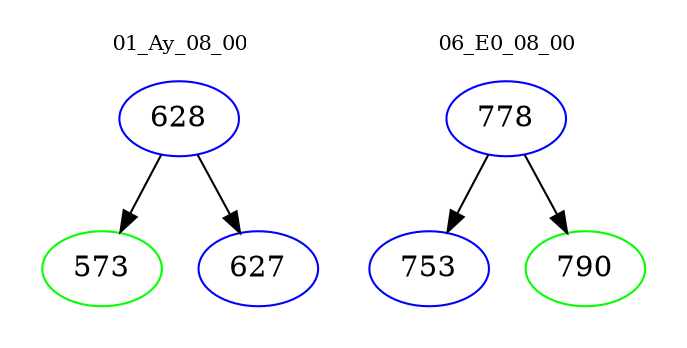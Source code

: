 digraph{
subgraph cluster_0 {
color = white
label = "01_Ay_08_00";
fontsize=10;
T0_628 [label="628", color="blue"]
T0_628 -> T0_573 [color="black"]
T0_573 [label="573", color="green"]
T0_628 -> T0_627 [color="black"]
T0_627 [label="627", color="blue"]
}
subgraph cluster_1 {
color = white
label = "06_E0_08_00";
fontsize=10;
T1_778 [label="778", color="blue"]
T1_778 -> T1_753 [color="black"]
T1_753 [label="753", color="blue"]
T1_778 -> T1_790 [color="black"]
T1_790 [label="790", color="green"]
}
}
